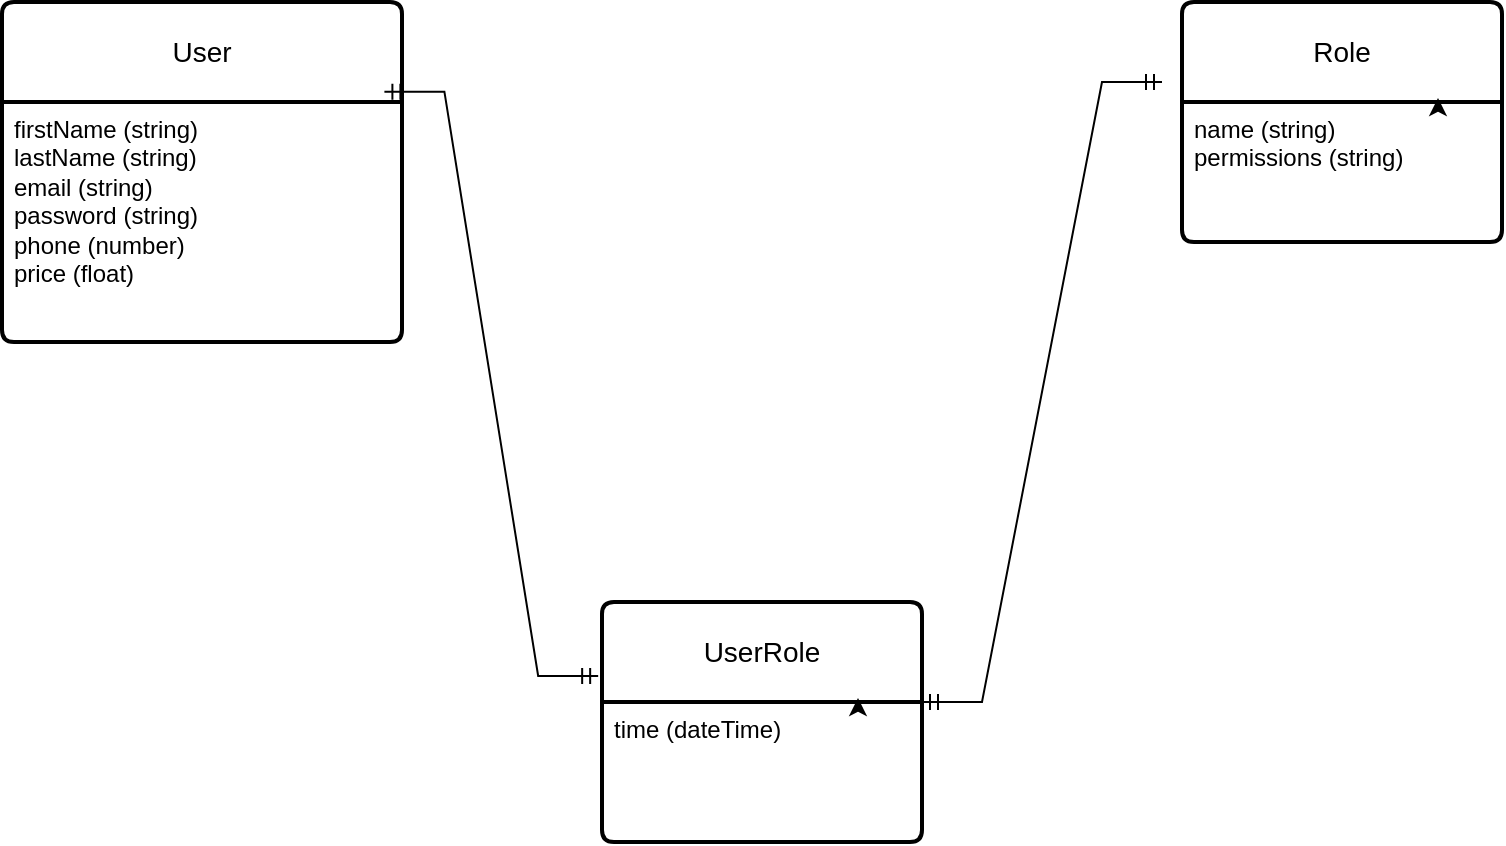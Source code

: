 <mxfile version="21.3.7" type="github">
  <diagram name="Page-1" id="1JhY8--nfG3-tw9fmAnh">
    <mxGraphModel dx="1434" dy="779" grid="1" gridSize="10" guides="1" tooltips="1" connect="1" arrows="1" fold="1" page="1" pageScale="1" pageWidth="850" pageHeight="1100" math="0" shadow="0">
      <root>
        <mxCell id="0" />
        <mxCell id="1" parent="0" />
        <mxCell id="okmgKVJZl_X0P9pOpsNx-1" value="User&lt;br&gt;" style="swimlane;childLayout=stackLayout;horizontal=1;startSize=50;horizontalStack=0;rounded=1;fontSize=14;fontStyle=0;strokeWidth=2;resizeParent=0;resizeLast=1;shadow=0;dashed=0;align=center;arcSize=4;whiteSpace=wrap;html=1;" vertex="1" parent="1">
          <mxGeometry x="290" y="190" width="200" height="170" as="geometry" />
        </mxCell>
        <mxCell id="okmgKVJZl_X0P9pOpsNx-2" value="firstName (string)&lt;br&gt;lastName (string)&lt;br&gt;email (string)&lt;br&gt;password (string)&lt;br&gt;phone (number)&lt;br&gt;price (float)" style="align=left;strokeColor=none;fillColor=none;spacingLeft=4;fontSize=12;verticalAlign=top;resizable=0;rotatable=0;part=1;html=1;" vertex="1" parent="okmgKVJZl_X0P9pOpsNx-1">
          <mxGeometry y="50" width="200" height="120" as="geometry" />
        </mxCell>
        <mxCell id="okmgKVJZl_X0P9pOpsNx-3" value="Role" style="swimlane;childLayout=stackLayout;horizontal=1;startSize=50;horizontalStack=0;rounded=1;fontSize=14;fontStyle=0;strokeWidth=2;resizeParent=0;resizeLast=1;shadow=0;dashed=0;align=center;arcSize=4;whiteSpace=wrap;html=1;" vertex="1" parent="1">
          <mxGeometry x="880" y="190" width="160" height="120" as="geometry" />
        </mxCell>
        <mxCell id="okmgKVJZl_X0P9pOpsNx-4" value="name (string)&lt;br&gt;permissions (string)" style="align=left;strokeColor=none;fillColor=none;spacingLeft=4;fontSize=12;verticalAlign=top;resizable=0;rotatable=0;part=1;html=1;" vertex="1" parent="okmgKVJZl_X0P9pOpsNx-3">
          <mxGeometry y="50" width="160" height="70" as="geometry" />
        </mxCell>
        <mxCell id="okmgKVJZl_X0P9pOpsNx-5" style="edgeStyle=orthogonalEdgeStyle;rounded=0;orthogonalLoop=1;jettySize=auto;html=1;exitX=0.75;exitY=0;exitDx=0;exitDy=0;entryX=0.8;entryY=-0.029;entryDx=0;entryDy=0;entryPerimeter=0;" edge="1" parent="okmgKVJZl_X0P9pOpsNx-3" source="okmgKVJZl_X0P9pOpsNx-4" target="okmgKVJZl_X0P9pOpsNx-4">
          <mxGeometry relative="1" as="geometry" />
        </mxCell>
        <mxCell id="okmgKVJZl_X0P9pOpsNx-6" value="" style="edgeStyle=entityRelationEdgeStyle;fontSize=12;html=1;endArrow=ERmandOne;startArrow=ERmandOne;rounded=0;exitX=0.956;exitY=-0.043;exitDx=0;exitDy=0;exitPerimeter=0;entryX=-0.012;entryY=0.308;entryDx=0;entryDy=0;entryPerimeter=0;" edge="1" parent="1" source="okmgKVJZl_X0P9pOpsNx-2" target="okmgKVJZl_X0P9pOpsNx-9">
          <mxGeometry width="100" height="100" relative="1" as="geometry">
            <mxPoint x="605" y="350" as="sourcePoint" />
            <mxPoint x="705" y="250" as="targetPoint" />
          </mxGeometry>
        </mxCell>
        <mxCell id="okmgKVJZl_X0P9pOpsNx-9" value="UserRole" style="swimlane;childLayout=stackLayout;horizontal=1;startSize=50;horizontalStack=0;rounded=1;fontSize=14;fontStyle=0;strokeWidth=2;resizeParent=0;resizeLast=1;shadow=0;dashed=0;align=center;arcSize=4;whiteSpace=wrap;html=1;" vertex="1" parent="1">
          <mxGeometry x="590" y="490" width="160" height="120" as="geometry" />
        </mxCell>
        <mxCell id="okmgKVJZl_X0P9pOpsNx-10" value="time (dateTime)" style="align=left;strokeColor=none;fillColor=none;spacingLeft=4;fontSize=12;verticalAlign=top;resizable=0;rotatable=0;part=1;html=1;" vertex="1" parent="okmgKVJZl_X0P9pOpsNx-9">
          <mxGeometry y="50" width="160" height="70" as="geometry" />
        </mxCell>
        <mxCell id="okmgKVJZl_X0P9pOpsNx-11" style="edgeStyle=orthogonalEdgeStyle;rounded=0;orthogonalLoop=1;jettySize=auto;html=1;exitX=0.75;exitY=0;exitDx=0;exitDy=0;entryX=0.8;entryY=-0.029;entryDx=0;entryDy=0;entryPerimeter=0;" edge="1" parent="okmgKVJZl_X0P9pOpsNx-9" source="okmgKVJZl_X0P9pOpsNx-10" target="okmgKVJZl_X0P9pOpsNx-10">
          <mxGeometry relative="1" as="geometry" />
        </mxCell>
        <mxCell id="okmgKVJZl_X0P9pOpsNx-12" value="" style="edgeStyle=entityRelationEdgeStyle;fontSize=12;html=1;endArrow=ERmandOne;startArrow=ERmandOne;rounded=0;exitX=1;exitY=0;exitDx=0;exitDy=0;" edge="1" parent="1" source="okmgKVJZl_X0P9pOpsNx-10">
          <mxGeometry width="100" height="100" relative="1" as="geometry">
            <mxPoint x="700" y="440" as="sourcePoint" />
            <mxPoint x="870" y="230" as="targetPoint" />
          </mxGeometry>
        </mxCell>
      </root>
    </mxGraphModel>
  </diagram>
</mxfile>
